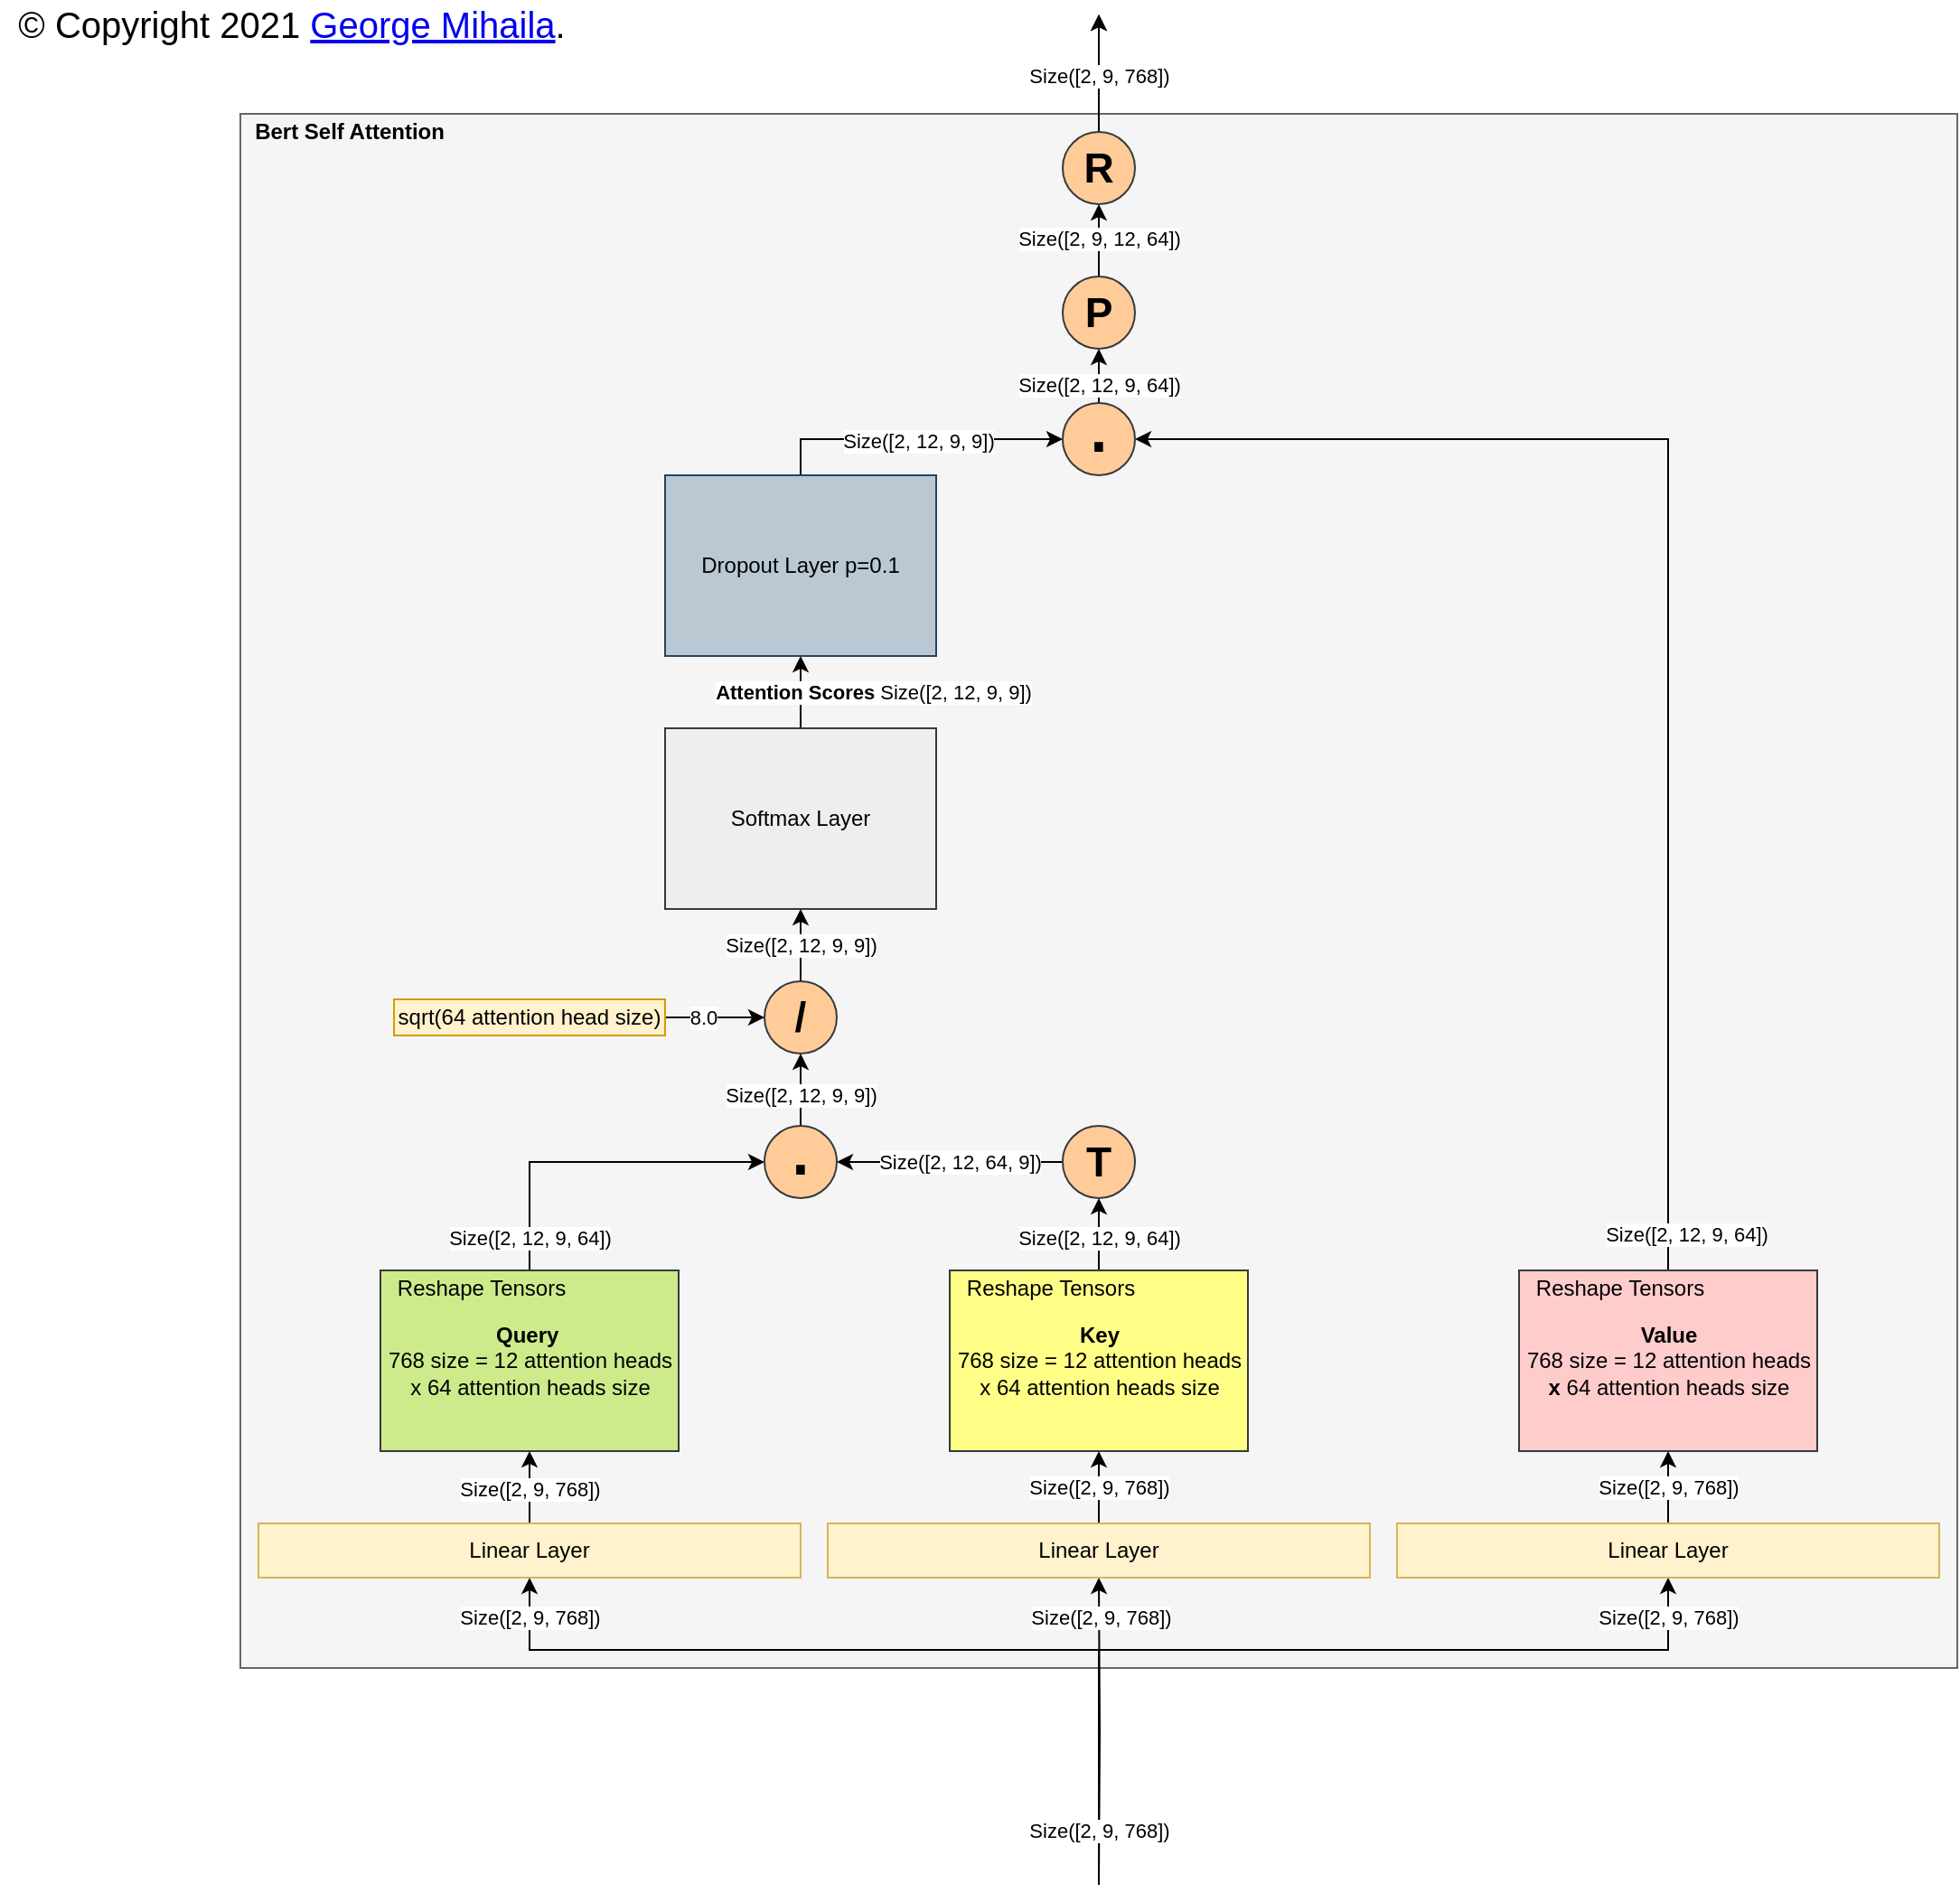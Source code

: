 <mxfile version="13.6.2" type="device"><diagram id="_HLWoPTl8mygX4-KRio4" name="Page-1"><mxGraphModel dx="1796" dy="630" grid="1" gridSize="10" guides="1" tooltips="1" connect="1" arrows="1" fold="1" page="1" pageScale="1" pageWidth="850" pageHeight="1100" math="0" shadow="0"><root><mxCell id="0"/><mxCell id="1" parent="0"/><mxCell id="aA5mKK5azMRMXM0Omi67-256" value="" style="edgeStyle=orthogonalEdgeStyle;rounded=0;orthogonalLoop=1;jettySize=auto;html=1;fontColor=#000000;" parent="1" source="aA5mKK5azMRMXM0Omi67-171" edge="1"><mxGeometry relative="1" as="geometry"><mxPoint x="385" y="35" as="targetPoint"/></mxGeometry></mxCell><mxCell id="aA5mKK5azMRMXM0Omi67-171" value="" style="rounded=0;whiteSpace=wrap;html=1;fillColor=#f5f5f5;strokeColor=#666666;fontColor=#333333;" parent="1" vertex="1"><mxGeometry x="-90" y="90" width="950" height="860" as="geometry"/></mxCell><mxCell id="aA5mKK5azMRMXM0Omi67-94" style="edgeStyle=orthogonalEdgeStyle;rounded=0;orthogonalLoop=1;jettySize=auto;html=1;exitX=0.5;exitY=0;exitDx=0;exitDy=0;entryX=0.5;entryY=1;entryDx=0;entryDy=0;" parent="1" target="k_VN-abqXO1knsiIaAok-20" edge="1"><mxGeometry relative="1" as="geometry"><mxPoint x="385" y="1070" as="sourcePoint"/></mxGeometry></mxCell><mxCell id="aA5mKK5azMRMXM0Omi67-311" value="Size([2, 9, 768])" style="edgeLabel;html=1;align=center;verticalAlign=middle;resizable=0;points=[];fontColor=#000000;" parent="aA5mKK5azMRMXM0Omi67-94" vertex="1" connectable="0"><mxGeometry x="0.739" y="-1" relative="1" as="geometry"><mxPoint as="offset"/></mxGeometry></mxCell><mxCell id="aA5mKK5azMRMXM0Omi67-95" style="edgeStyle=orthogonalEdgeStyle;rounded=0;orthogonalLoop=1;jettySize=auto;html=1;exitX=0.5;exitY=0;exitDx=0;exitDy=0;entryX=0.5;entryY=1;entryDx=0;entryDy=0;" parent="1" target="k_VN-abqXO1knsiIaAok-21" edge="1"><mxGeometry relative="1" as="geometry"><Array as="points"><mxPoint x="385" y="940"/><mxPoint x="700" y="940"/></Array><mxPoint x="385" y="1070" as="sourcePoint"/></mxGeometry></mxCell><mxCell id="aA5mKK5azMRMXM0Omi67-312" value="Size([2, 9, 768])" style="edgeLabel;html=1;align=center;verticalAlign=middle;resizable=0;points=[];fontColor=#000000;" parent="aA5mKK5azMRMXM0Omi67-95" vertex="1" connectable="0"><mxGeometry x="0.912" relative="1" as="geometry"><mxPoint as="offset"/></mxGeometry></mxCell><mxCell id="aA5mKK5azMRMXM0Omi67-160" style="edgeStyle=orthogonalEdgeStyle;rounded=0;orthogonalLoop=1;jettySize=auto;html=1;exitX=0.5;exitY=0;exitDx=0;exitDy=0;entryX=0.5;entryY=1;entryDx=0;entryDy=0;" parent="1" target="k_VN-abqXO1knsiIaAok-19" edge="1"><mxGeometry relative="1" as="geometry"><Array as="points"><mxPoint x="385" y="940"/><mxPoint x="70" y="940"/></Array><mxPoint x="385" y="1070" as="sourcePoint"/></mxGeometry></mxCell><mxCell id="aA5mKK5azMRMXM0Omi67-310" value="Size([2, 9, 768])" style="edgeLabel;html=1;align=center;verticalAlign=middle;resizable=0;points=[];fontColor=#000000;" parent="aA5mKK5azMRMXM0Omi67-160" vertex="1" connectable="0"><mxGeometry x="0.912" relative="1" as="geometry"><mxPoint as="offset"/></mxGeometry></mxCell><mxCell id="aA5mKK5azMRMXM0Omi67-138" style="edgeStyle=orthogonalEdgeStyle;rounded=0;orthogonalLoop=1;jettySize=auto;html=1;exitX=0.5;exitY=0;exitDx=0;exitDy=0;entryX=0.5;entryY=1;entryDx=0;entryDy=0;" parent="1" source="k_VN-abqXO1knsiIaAok-24" target="aA5mKK5azMRMXM0Omi67-137" edge="1"><mxGeometry relative="1" as="geometry"/></mxCell><mxCell id="aA5mKK5azMRMXM0Omi67-139" value="&lt;b&gt;Attention Scores&lt;/b&gt; Size([2, 12, 9, 9])" style="edgeLabel;html=1;align=center;verticalAlign=middle;resizable=0;points=[];" parent="aA5mKK5azMRMXM0Omi67-138" vertex="1" connectable="0"><mxGeometry x="0.003" y="11" relative="1" as="geometry"><mxPoint x="51" as="offset"/></mxGeometry></mxCell><mxCell id="k_VN-abqXO1knsiIaAok-24" value="Softmax Layer" style="rounded=0;whiteSpace=wrap;html=1;fillColor=#eeeeee;strokeColor=#36393d;" parent="1" vertex="1"><mxGeometry x="145" y="430" width="150" height="100" as="geometry"/></mxCell><mxCell id="aA5mKK5azMRMXM0Omi67-89" value="&lt;b&gt;Bert Self Attention&lt;/b&gt;" style="text;html=1;align=center;verticalAlign=middle;resizable=0;points=[];autosize=1;" parent="1" vertex="1"><mxGeometry x="-90" y="90" width="120" height="20" as="geometry"/></mxCell><mxCell id="aA5mKK5azMRMXM0Omi67-114" style="edgeStyle=orthogonalEdgeStyle;rounded=0;orthogonalLoop=1;jettySize=auto;html=1;exitX=0.5;exitY=0;exitDx=0;exitDy=0;entryX=0.5;entryY=1;entryDx=0;entryDy=0;" parent="1" source="k_VN-abqXO1knsiIaAok-21" target="aA5mKK5azMRMXM0Omi67-107" edge="1"><mxGeometry relative="1" as="geometry"/></mxCell><mxCell id="aA5mKK5azMRMXM0Omi67-117" value="Size([2, 9, 768])" style="edgeLabel;html=1;align=center;verticalAlign=middle;resizable=0;points=[];" parent="aA5mKK5azMRMXM0Omi67-114" vertex="1" connectable="0"><mxGeometry x="-0.108" relative="1" as="geometry"><mxPoint y="-2.5" as="offset"/></mxGeometry></mxCell><mxCell id="k_VN-abqXO1knsiIaAok-21" value="Linear Layer" style="rounded=0;whiteSpace=wrap;html=1;fillColor=#fff2cc;strokeColor=#d6b656;" parent="1" vertex="1"><mxGeometry x="550" y="870" width="300" height="30" as="geometry"/></mxCell><mxCell id="aA5mKK5azMRMXM0Omi67-113" style="edgeStyle=orthogonalEdgeStyle;rounded=0;orthogonalLoop=1;jettySize=auto;html=1;exitX=0.5;exitY=0;exitDx=0;exitDy=0;entryX=0.5;entryY=1;entryDx=0;entryDy=0;" parent="1" source="k_VN-abqXO1knsiIaAok-20" target="aA5mKK5azMRMXM0Omi67-105" edge="1"><mxGeometry relative="1" as="geometry"/></mxCell><mxCell id="aA5mKK5azMRMXM0Omi67-116" value="Size([2, 9, 768])" style="edgeLabel;html=1;align=center;verticalAlign=middle;resizable=0;points=[];" parent="aA5mKK5azMRMXM0Omi67-113" vertex="1" connectable="0"><mxGeometry x="-0.192" y="-2" relative="1" as="geometry"><mxPoint x="-2" y="-4.17" as="offset"/></mxGeometry></mxCell><mxCell id="k_VN-abqXO1knsiIaAok-20" value="Linear Layer" style="rounded=0;whiteSpace=wrap;html=1;fillColor=#fff2cc;strokeColor=#d6b656;" parent="1" vertex="1"><mxGeometry x="235" y="870" width="300" height="30" as="geometry"/></mxCell><mxCell id="aA5mKK5azMRMXM0Omi67-112" style="edgeStyle=orthogonalEdgeStyle;rounded=0;orthogonalLoop=1;jettySize=auto;html=1;exitX=0.5;exitY=0;exitDx=0;exitDy=0;entryX=0.5;entryY=1;entryDx=0;entryDy=0;" parent="1" source="k_VN-abqXO1knsiIaAok-19" target="aA5mKK5azMRMXM0Omi67-104" edge="1"><mxGeometry relative="1" as="geometry"/></mxCell><mxCell id="aA5mKK5azMRMXM0Omi67-115" value="Size([2, 9, 768])" style="edgeLabel;html=1;align=center;verticalAlign=middle;resizable=0;points=[];" parent="aA5mKK5azMRMXM0Omi67-112" vertex="1" connectable="0"><mxGeometry x="-0.067" relative="1" as="geometry"><mxPoint y="-1" as="offset"/></mxGeometry></mxCell><mxCell id="k_VN-abqXO1knsiIaAok-19" value="Linear Layer" style="rounded=0;whiteSpace=wrap;html=1;fillColor=#fff2cc;strokeColor=#d6b656;" parent="1" vertex="1"><mxGeometry x="-80" y="870" width="300" height="30" as="geometry"/></mxCell><mxCell id="aA5mKK5azMRMXM0Omi67-122" style="edgeStyle=orthogonalEdgeStyle;rounded=0;orthogonalLoop=1;jettySize=auto;html=1;exitX=0.5;exitY=0;exitDx=0;exitDy=0;entryX=0;entryY=0.5;entryDx=0;entryDy=0;" parent="1" source="aA5mKK5azMRMXM0Omi67-104" target="aA5mKK5azMRMXM0Omi67-121" edge="1"><mxGeometry relative="1" as="geometry"/></mxCell><mxCell id="aA5mKK5azMRMXM0Omi67-123" value="Size([2, 12, 9, 64])" style="edgeLabel;html=1;align=center;verticalAlign=middle;resizable=0;points=[];" parent="aA5mKK5azMRMXM0Omi67-122" vertex="1" connectable="0"><mxGeometry x="-0.715" y="1" relative="1" as="geometry"><mxPoint x="1" y="9.17" as="offset"/></mxGeometry></mxCell><mxCell id="aA5mKK5azMRMXM0Omi67-104" value="&lt;b&gt;Query&amp;nbsp;&lt;br&gt;&lt;/b&gt;768 size = 12 attention heads x 64 attention heads size" style="rounded=0;whiteSpace=wrap;html=1;fillColor=#cdeb8b;strokeColor=#36393d;" parent="1" vertex="1"><mxGeometry x="-12.5" y="730" width="165" height="100" as="geometry"/></mxCell><mxCell id="aA5mKK5azMRMXM0Omi67-124" style="edgeStyle=orthogonalEdgeStyle;rounded=0;orthogonalLoop=1;jettySize=auto;html=1;exitX=0.5;exitY=0;exitDx=0;exitDy=0;entryX=0.5;entryY=1;entryDx=0;entryDy=0;" parent="1" source="aA5mKK5azMRMXM0Omi67-105" target="aA5mKK5azMRMXM0Omi67-120" edge="1"><mxGeometry relative="1" as="geometry"/></mxCell><mxCell id="aA5mKK5azMRMXM0Omi67-125" value="Size([2, 12, 9, 64])" style="edgeLabel;html=1;align=center;verticalAlign=middle;resizable=0;points=[];" parent="aA5mKK5azMRMXM0Omi67-124" vertex="1" connectable="0"><mxGeometry x="-0.067" relative="1" as="geometry"><mxPoint as="offset"/></mxGeometry></mxCell><mxCell id="aA5mKK5azMRMXM0Omi67-105" value="&lt;b&gt;Key&lt;br&gt;&lt;/b&gt;768 size = 12 attention heads x 64 attention heads size" style="rounded=0;whiteSpace=wrap;html=1;fillColor=#ffff88;strokeColor=#36393d;" parent="1" vertex="1"><mxGeometry x="302.5" y="730" width="165" height="100" as="geometry"/></mxCell><mxCell id="aA5mKK5azMRMXM0Omi67-167" style="edgeStyle=orthogonalEdgeStyle;rounded=0;orthogonalLoop=1;jettySize=auto;html=1;exitX=0.5;exitY=0;exitDx=0;exitDy=0;entryX=1;entryY=0.5;entryDx=0;entryDy=0;" parent="1" source="aA5mKK5azMRMXM0Omi67-107" target="aA5mKK5azMRMXM0Omi67-140" edge="1"><mxGeometry relative="1" as="geometry"/></mxCell><mxCell id="aA5mKK5azMRMXM0Omi67-168" value="Size([2, 12, 9, 64])" style="edgeLabel;html=1;align=center;verticalAlign=middle;resizable=0;points=[];" parent="aA5mKK5azMRMXM0Omi67-167" vertex="1" connectable="0"><mxGeometry x="-0.397" y="1" relative="1" as="geometry"><mxPoint x="10.99" y="207.43" as="offset"/></mxGeometry></mxCell><mxCell id="aA5mKK5azMRMXM0Omi67-107" value="&lt;b&gt;Value&lt;br&gt;&lt;/b&gt;768 size = 12 attention heads &lt;b&gt;x&lt;/b&gt; 64 attention heads size" style="rounded=0;whiteSpace=wrap;html=1;fillColor=#ffcccc;strokeColor=#36393d;" parent="1" vertex="1"><mxGeometry x="617.5" y="730" width="165" height="100" as="geometry"/></mxCell><mxCell id="aA5mKK5azMRMXM0Omi67-128" style="edgeStyle=orthogonalEdgeStyle;rounded=0;orthogonalLoop=1;jettySize=auto;html=1;exitX=0;exitY=0.5;exitDx=0;exitDy=0;entryX=1;entryY=0.5;entryDx=0;entryDy=0;" parent="1" source="aA5mKK5azMRMXM0Omi67-120" target="aA5mKK5azMRMXM0Omi67-121" edge="1"><mxGeometry relative="1" as="geometry"/></mxCell><mxCell id="aA5mKK5azMRMXM0Omi67-129" value="Size([2, 12, 64, 9])" style="edgeLabel;html=1;align=center;verticalAlign=middle;resizable=0;points=[];" parent="aA5mKK5azMRMXM0Omi67-128" vertex="1" connectable="0"><mxGeometry x="-0.006" y="-2" relative="1" as="geometry"><mxPoint x="5" y="2" as="offset"/></mxGeometry></mxCell><mxCell id="aA5mKK5azMRMXM0Omi67-120" value="&lt;b&gt;&lt;font style=&quot;font-size: 23px&quot;&gt;T&lt;/font&gt;&lt;/b&gt;" style="ellipse;whiteSpace=wrap;html=1;aspect=fixed;fillColor=#ffcc99;strokeColor=#36393d;" parent="1" vertex="1"><mxGeometry x="365" y="650" width="40" height="40" as="geometry"/></mxCell><mxCell id="aA5mKK5azMRMXM0Omi67-133" style="edgeStyle=orthogonalEdgeStyle;rounded=0;orthogonalLoop=1;jettySize=auto;html=1;exitX=0.5;exitY=0;exitDx=0;exitDy=0;entryX=0.5;entryY=1;entryDx=0;entryDy=0;" parent="1" source="aA5mKK5azMRMXM0Omi67-121" target="aA5mKK5azMRMXM0Omi67-130" edge="1"><mxGeometry relative="1" as="geometry"/></mxCell><mxCell id="aA5mKK5azMRMXM0Omi67-134" value="Size([2, 12, 9, 9])" style="edgeLabel;html=1;align=center;verticalAlign=middle;resizable=0;points=[];" parent="aA5mKK5azMRMXM0Omi67-133" vertex="1" connectable="0"><mxGeometry x="-0.144" relative="1" as="geometry"><mxPoint as="offset"/></mxGeometry></mxCell><mxCell id="aA5mKK5azMRMXM0Omi67-121" value="&lt;span style=&quot;font-family: &amp;#34;calibri&amp;#34; , sans-serif ; font-size: 50px&quot;&gt;·&lt;/span&gt;" style="ellipse;whiteSpace=wrap;html=1;aspect=fixed;fillColor=#ffcc99;strokeColor=#36393d;" parent="1" vertex="1"><mxGeometry x="200" y="650" width="40" height="40" as="geometry"/></mxCell><mxCell id="aA5mKK5azMRMXM0Omi67-136" value="Size([2, 12, 9, 9])" style="edgeStyle=orthogonalEdgeStyle;rounded=0;orthogonalLoop=1;jettySize=auto;html=1;exitX=0.5;exitY=0;exitDx=0;exitDy=0;entryX=0.5;entryY=1;entryDx=0;entryDy=0;" parent="1" source="aA5mKK5azMRMXM0Omi67-130" target="k_VN-abqXO1knsiIaAok-24" edge="1"><mxGeometry relative="1" as="geometry"/></mxCell><mxCell id="aA5mKK5azMRMXM0Omi67-130" value="&lt;span style=&quot;font-size: 23px&quot;&gt;&lt;b&gt;/&lt;/b&gt;&lt;/span&gt;" style="ellipse;whiteSpace=wrap;html=1;aspect=fixed;fillColor=#ffcc99;strokeColor=#36393d;" parent="1" vertex="1"><mxGeometry x="200" y="570" width="40" height="40" as="geometry"/></mxCell><mxCell id="aA5mKK5azMRMXM0Omi67-132" style="edgeStyle=orthogonalEdgeStyle;rounded=0;orthogonalLoop=1;jettySize=auto;html=1;exitX=1;exitY=0.5;exitDx=0;exitDy=0;entryX=0;entryY=0.5;entryDx=0;entryDy=0;" parent="1" source="aA5mKK5azMRMXM0Omi67-131" target="aA5mKK5azMRMXM0Omi67-130" edge="1"><mxGeometry relative="1" as="geometry"/></mxCell><mxCell id="aA5mKK5azMRMXM0Omi67-135" value="8.0" style="edgeLabel;html=1;align=center;verticalAlign=middle;resizable=0;points=[];" parent="aA5mKK5azMRMXM0Omi67-132" vertex="1" connectable="0"><mxGeometry x="-0.239" relative="1" as="geometry"><mxPoint as="offset"/></mxGeometry></mxCell><mxCell id="aA5mKK5azMRMXM0Omi67-131" value="sqrt(64 attention head size)" style="rounded=0;whiteSpace=wrap;html=1;strokeColor=#d79b00;fillColor=#FFF2CC;" parent="1" vertex="1"><mxGeometry x="-5" y="580" width="150" height="20" as="geometry"/></mxCell><mxCell id="aA5mKK5azMRMXM0Omi67-165" style="edgeStyle=orthogonalEdgeStyle;rounded=0;orthogonalLoop=1;jettySize=auto;html=1;exitX=0.5;exitY=0;exitDx=0;exitDy=0;entryX=0;entryY=0.5;entryDx=0;entryDy=0;" parent="1" source="aA5mKK5azMRMXM0Omi67-137" target="aA5mKK5azMRMXM0Omi67-140" edge="1"><mxGeometry relative="1" as="geometry"/></mxCell><mxCell id="aA5mKK5azMRMXM0Omi67-166" value="Size([2, 12, 9, 9])" style="edgeLabel;html=1;align=center;verticalAlign=middle;resizable=0;points=[];" parent="aA5mKK5azMRMXM0Omi67-165" vertex="1" connectable="0"><mxGeometry x="0.025" y="-1" relative="1" as="geometry"><mxPoint as="offset"/></mxGeometry></mxCell><mxCell id="aA5mKK5azMRMXM0Omi67-137" value="Dropout Layer&amp;nbsp;p=0.1" style="rounded=0;whiteSpace=wrap;html=1;fillColor=#bac8d3;strokeColor=#23445d;" parent="1" vertex="1"><mxGeometry x="145" y="290" width="150" height="100" as="geometry"/></mxCell><mxCell id="aA5mKK5azMRMXM0Omi67-169" style="edgeStyle=orthogonalEdgeStyle;rounded=0;orthogonalLoop=1;jettySize=auto;html=1;exitX=0.5;exitY=0;exitDx=0;exitDy=0;entryX=0.5;entryY=1;entryDx=0;entryDy=0;" parent="1" source="aA5mKK5azMRMXM0Omi67-140" target="aA5mKK5azMRMXM0Omi67-148" edge="1"><mxGeometry relative="1" as="geometry"/></mxCell><mxCell id="aA5mKK5azMRMXM0Omi67-170" value="Size([2, 12, 9, 64])" style="edgeLabel;html=1;align=center;verticalAlign=middle;resizable=0;points=[];" parent="aA5mKK5azMRMXM0Omi67-169" vertex="1" connectable="0"><mxGeometry x="0.067" relative="1" as="geometry"><mxPoint y="6" as="offset"/></mxGeometry></mxCell><mxCell id="aA5mKK5azMRMXM0Omi67-140" value="&lt;span style=&quot;font-family: &amp;#34;calibri&amp;#34; , sans-serif ; font-size: 50px&quot;&gt;·&lt;/span&gt;" style="ellipse;whiteSpace=wrap;html=1;aspect=fixed;fillColor=#ffcc99;strokeColor=#36393d;" parent="1" vertex="1"><mxGeometry x="365" y="250" width="40" height="40" as="geometry"/></mxCell><mxCell id="aA5mKK5azMRMXM0Omi67-253" style="edgeStyle=orthogonalEdgeStyle;rounded=0;orthogonalLoop=1;jettySize=auto;html=1;exitX=0.5;exitY=0;exitDx=0;exitDy=0;entryX=0.5;entryY=1;entryDx=0;entryDy=0;fontColor=#000000;" parent="1" source="aA5mKK5azMRMXM0Omi67-148" target="aA5mKK5azMRMXM0Omi67-248" edge="1"><mxGeometry relative="1" as="geometry"/></mxCell><mxCell id="aA5mKK5azMRMXM0Omi67-255" value="Size([2, 9, 12, 64])" style="edgeLabel;html=1;align=center;verticalAlign=middle;resizable=0;points=[];fontColor=#000000;" parent="aA5mKK5azMRMXM0Omi67-253" vertex="1" connectable="0"><mxGeometry x="0.114" y="1" relative="1" as="geometry"><mxPoint x="1" y="1.57" as="offset"/></mxGeometry></mxCell><mxCell id="aA5mKK5azMRMXM0Omi67-148" value="&lt;b&gt;&lt;font style=&quot;font-size: 23px&quot;&gt;P&lt;/font&gt;&lt;/b&gt;" style="ellipse;whiteSpace=wrap;html=1;aspect=fixed;fillColor=#ffcc99;strokeColor=#36393d;" parent="1" vertex="1"><mxGeometry x="365" y="180" width="40" height="40" as="geometry"/></mxCell><mxCell id="aA5mKK5azMRMXM0Omi67-161" value="Size([2, 9, 768])" style="edgeLabel;html=1;align=center;verticalAlign=middle;resizable=0;points=[];" parent="1" vertex="1" connectable="0"><mxGeometry x="385" y="1040" as="geometry"/></mxCell><mxCell id="aA5mKK5azMRMXM0Omi67-254" style="edgeStyle=orthogonalEdgeStyle;rounded=0;orthogonalLoop=1;jettySize=auto;html=1;exitX=0.5;exitY=0;exitDx=0;exitDy=0;fontColor=#000000;" parent="1" source="aA5mKK5azMRMXM0Omi67-248" edge="1"><mxGeometry relative="1" as="geometry"><mxPoint x="385" y="35" as="targetPoint"/></mxGeometry></mxCell><mxCell id="aA5mKK5azMRMXM0Omi67-257" value="Size([2, 9, 768])" style="edgeLabel;html=1;align=center;verticalAlign=middle;resizable=0;points=[];fontColor=#000000;" parent="aA5mKK5azMRMXM0Omi67-254" vertex="1" connectable="0"><mxGeometry x="-0.037" y="1" relative="1" as="geometry"><mxPoint x="1" as="offset"/></mxGeometry></mxCell><mxCell id="aA5mKK5azMRMXM0Omi67-248" value="&lt;b&gt;&lt;font style=&quot;font-size: 23px&quot;&gt;R&lt;/font&gt;&lt;/b&gt;" style="ellipse;whiteSpace=wrap;html=1;aspect=fixed;fillColor=#ffcc99;strokeColor=#36393d;" parent="1" vertex="1"><mxGeometry x="365" y="100" width="40" height="40" as="geometry"/></mxCell><mxCell id="aA5mKK5azMRMXM0Omi67-314" value="Reshape Tensors" style="text;html=1;align=center;verticalAlign=middle;resizable=0;points=[];autosize=1;fontColor=#000000;" parent="1" vertex="1"><mxGeometry x="-12.5" y="730" width="110" height="20" as="geometry"/></mxCell><mxCell id="aA5mKK5azMRMXM0Omi67-315" value="Reshape Tensors" style="text;html=1;align=center;verticalAlign=middle;resizable=0;points=[];autosize=1;fontColor=#000000;" parent="1" vertex="1"><mxGeometry x="302.5" y="730" width="110" height="20" as="geometry"/></mxCell><mxCell id="aA5mKK5azMRMXM0Omi67-316" value="Reshape Tensors" style="text;html=1;align=center;verticalAlign=middle;resizable=0;points=[];autosize=1;fontColor=#000000;" parent="1" vertex="1"><mxGeometry x="617.5" y="730" width="110" height="20" as="geometry"/></mxCell><mxCell id="xg-vE73vew-d_xtLaoGC-5" value="&lt;div style=&quot;text-align: left ; font-size: 11px&quot;&gt;&lt;br&gt;&lt;/div&gt;" style="text;html=1;strokeColor=none;fillColor=none;align=center;verticalAlign=middle;whiteSpace=wrap;rounded=0;" parent="1" vertex="1"><mxGeometry x="10" y="340" width="82.5" height="20" as="geometry"/></mxCell><mxCell id="ReVkQQabH1kGrBTH8sIi-1" value="&lt;font style=&quot;font-size: 20px&quot;&gt;© Copyright 2021 &lt;a href=&quot;https://gmihaila.github.io/&quot;&gt;George Mihaila&lt;/a&gt;.&lt;/font&gt;" style="text;html=1;align=center;verticalAlign=middle;resizable=0;points=[];autosize=1;fontColor=#000000;" parent="1" vertex="1"><mxGeometry x="-222.5" y="30" width="320" height="20" as="geometry"/></mxCell></root></mxGraphModel></diagram></mxfile>
